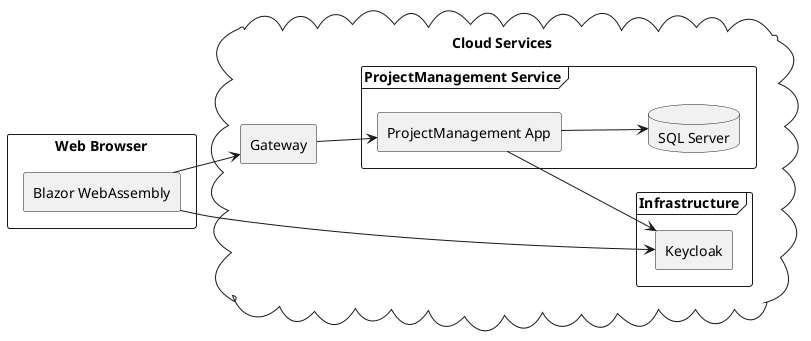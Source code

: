 @startuml
left to right direction

rectangle "Web Browser" {
    agent "Blazor WebAssembly" as BlazorWebAssembly
}

cloud "Cloud Services" {

    agent Gateway

    frame "ProjectManagement Service" {
        agent "ProjectManagement App" as ProjectAPI
        database "SQL Server" as ProjectDB
    }

    frame Infrastructure {
        agent Keycloak
    }
}

BlazorWebAssembly --> Gateway
BlazorWebAssembly --> Keycloak

Gateway --> ProjectAPI

ProjectAPI --> ProjectDB
ProjectAPI --> Keycloak

@enduml
